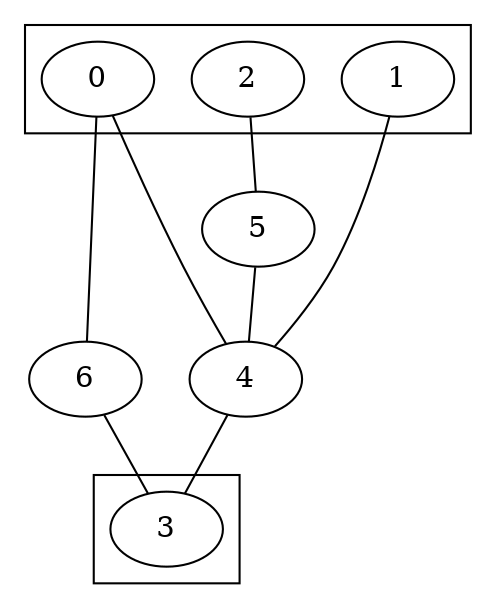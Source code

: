 graph {
	4
	5
	6
	subgraph cluster_outputs {
		rank=same
		3
	}
	subgraph cluster_inputs {
		rank=same
		0
		1
		2
	}
	0 -- 4
	1 -- 4
	2 -- 5
	5 -- 4
	4 -- 3
	0 -- 6
	6 -- 3
}
